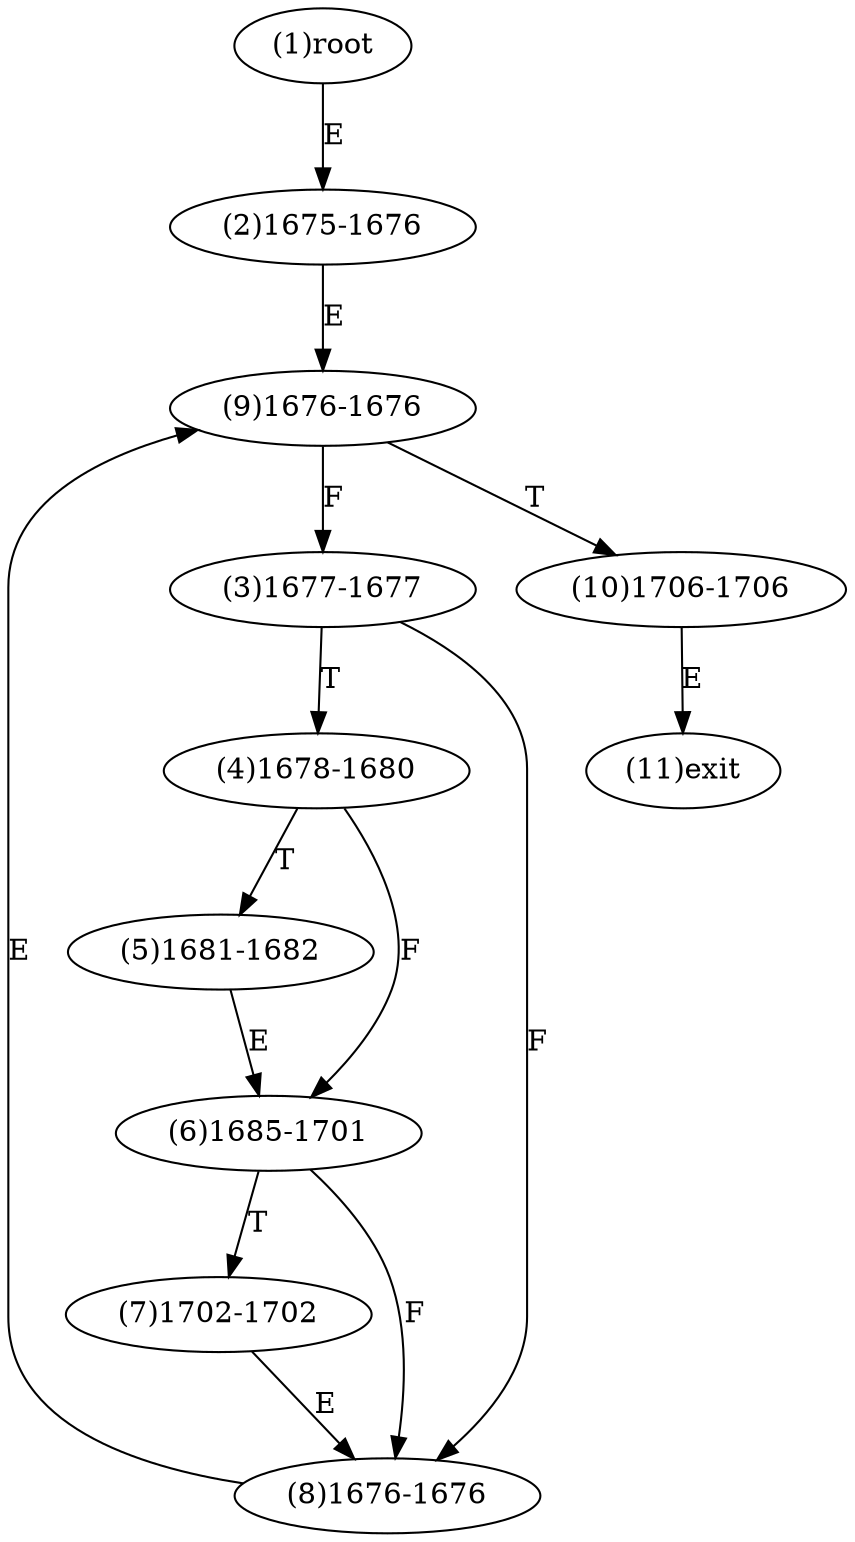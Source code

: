 digraph "" { 
1[ label="(1)root"];
2[ label="(2)1675-1676"];
3[ label="(3)1677-1677"];
4[ label="(4)1678-1680"];
5[ label="(5)1681-1682"];
6[ label="(6)1685-1701"];
7[ label="(7)1702-1702"];
8[ label="(8)1676-1676"];
9[ label="(9)1676-1676"];
10[ label="(10)1706-1706"];
11[ label="(11)exit"];
1->2[ label="E"];
2->9[ label="E"];
3->8[ label="F"];
3->4[ label="T"];
4->6[ label="F"];
4->5[ label="T"];
5->6[ label="E"];
6->8[ label="F"];
6->7[ label="T"];
7->8[ label="E"];
8->9[ label="E"];
9->3[ label="F"];
9->10[ label="T"];
10->11[ label="E"];
}